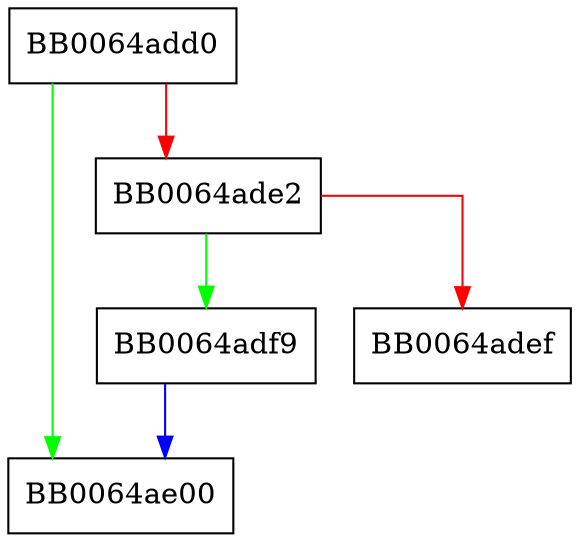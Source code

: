 digraph OSSL_STORE_eof {
  node [shape="box"];
  graph [splines=ortho];
  BB0064add0 -> BB0064ae00 [color="green"];
  BB0064add0 -> BB0064ade2 [color="red"];
  BB0064ade2 -> BB0064adf9 [color="green"];
  BB0064ade2 -> BB0064adef [color="red"];
  BB0064adf9 -> BB0064ae00 [color="blue"];
}